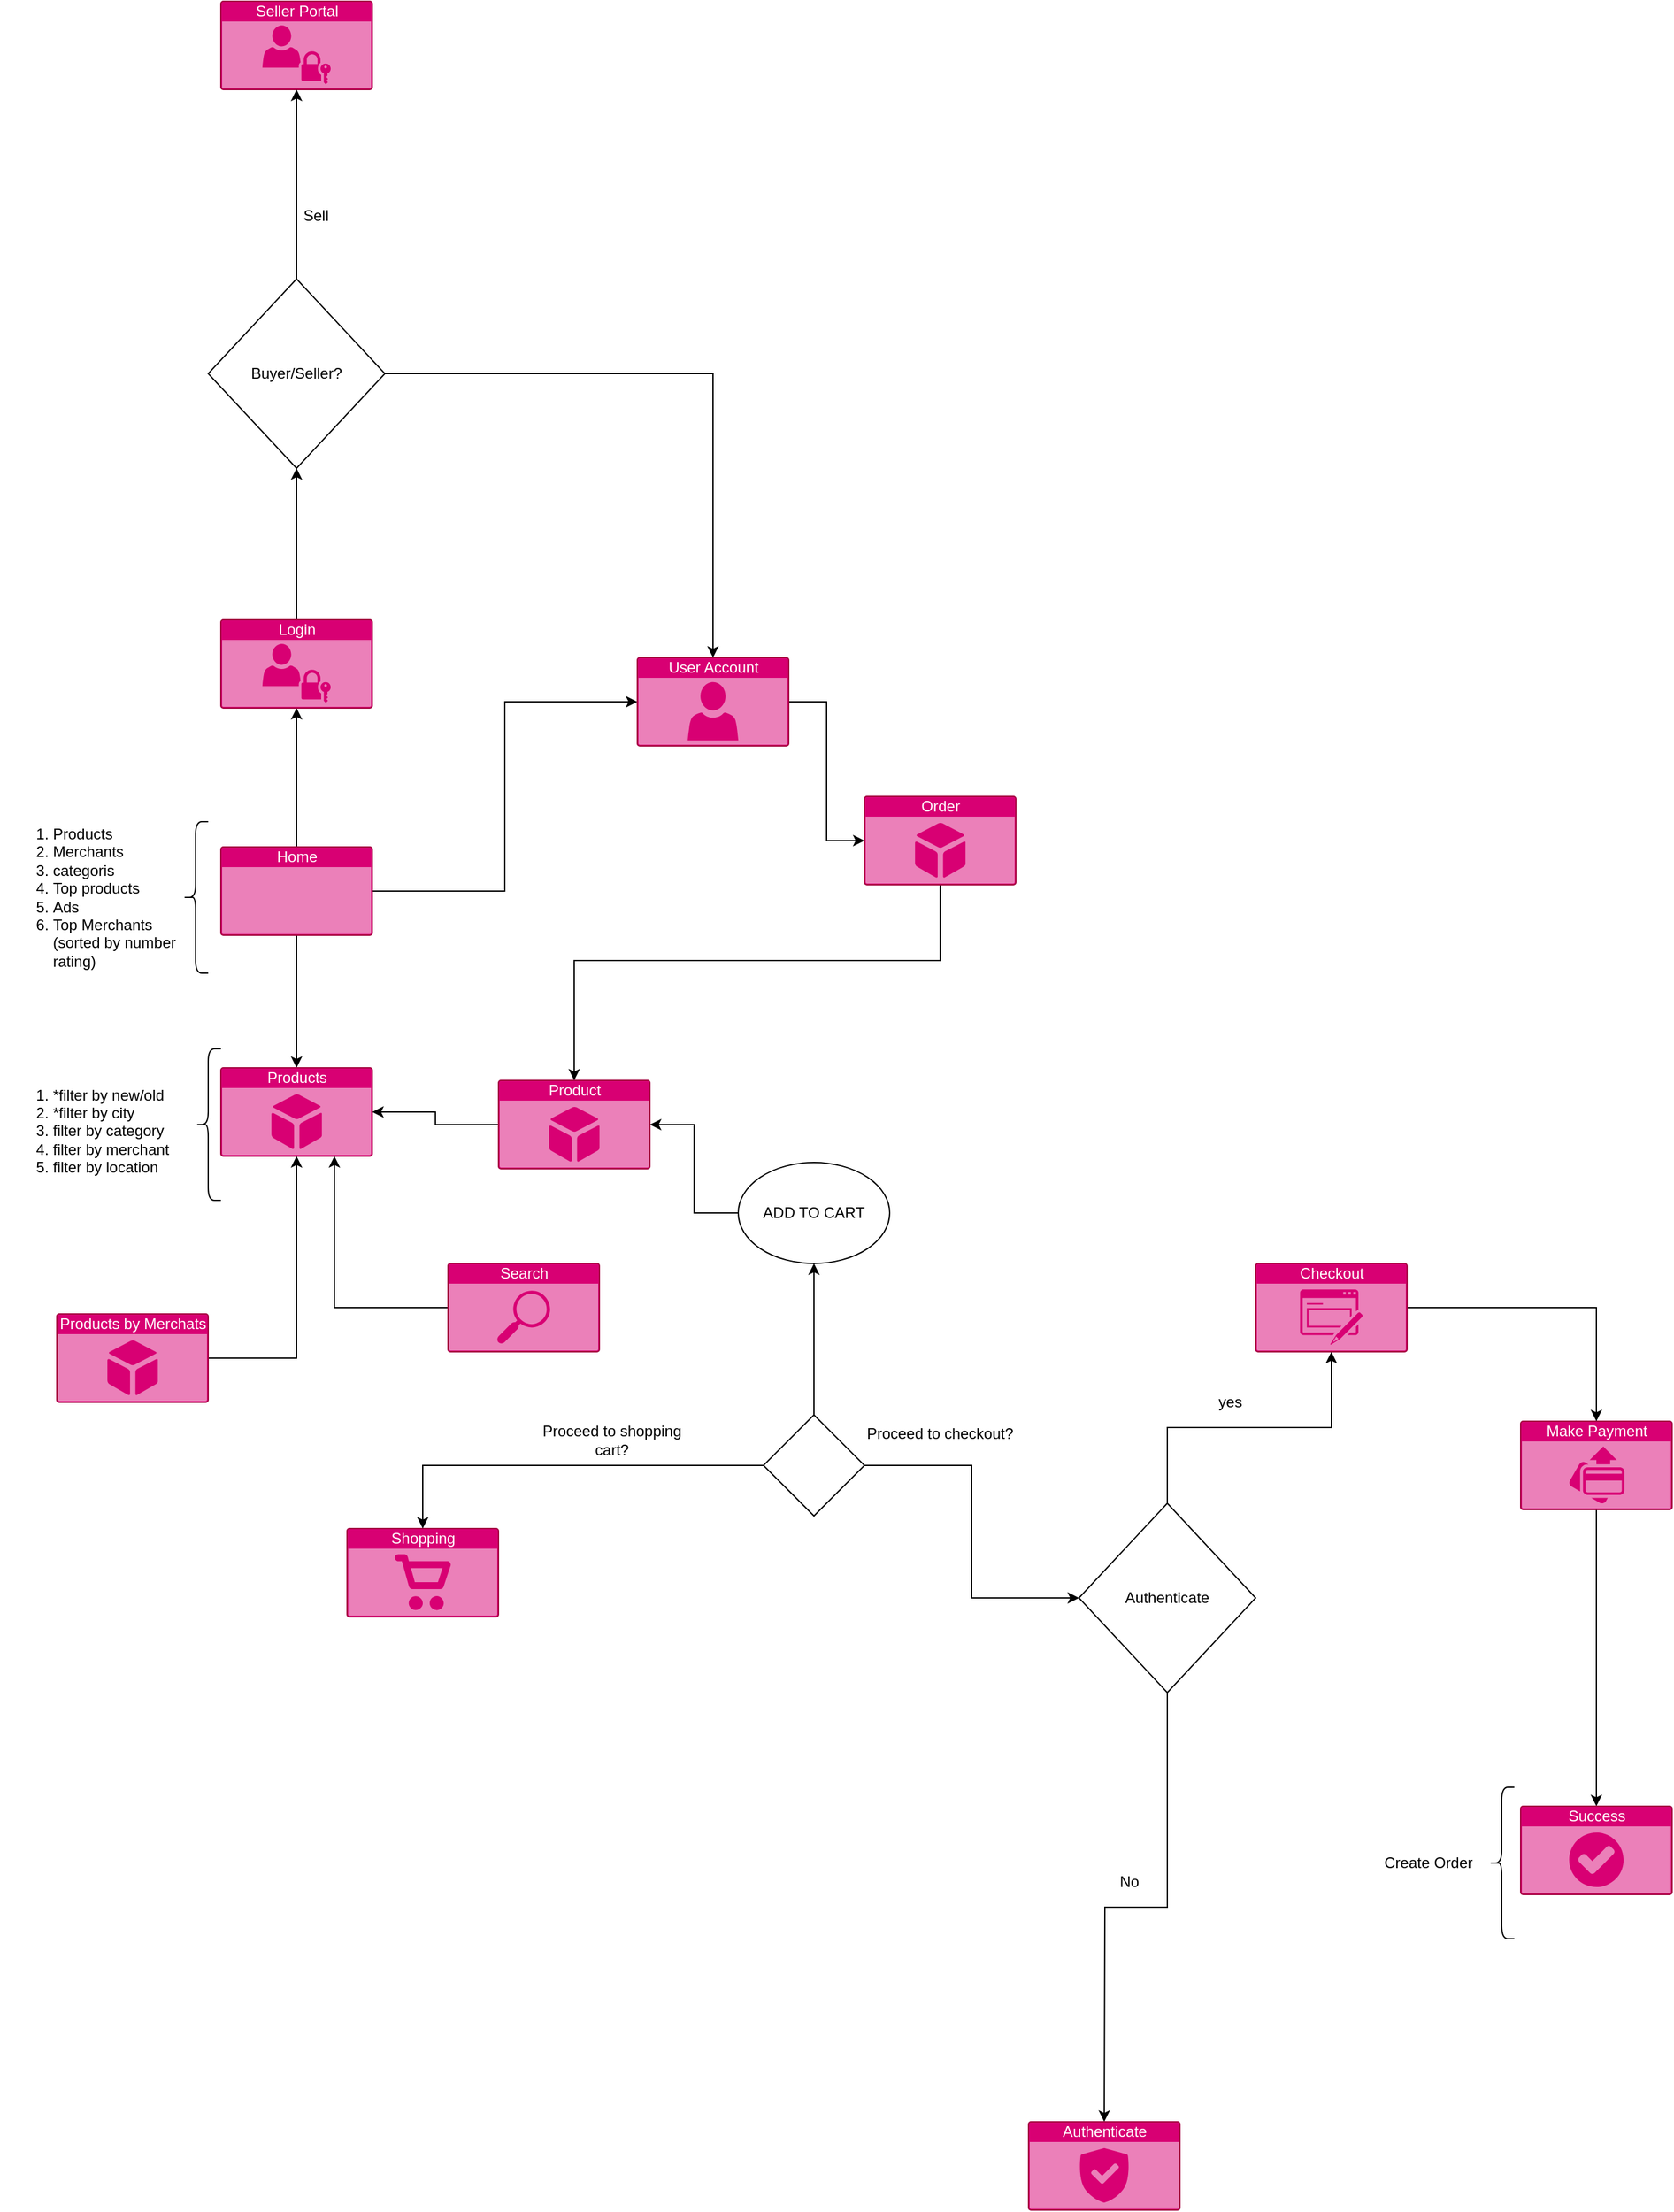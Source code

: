 <mxfile version="13.6.5">
    <diagram id="6hGFLwfOUW9BJ-s0fimq" name="Page-1">
        <mxGraphModel dx="1095" dy="1861" grid="1" gridSize="10" guides="1" tooltips="1" connect="1" arrows="1" fold="1" page="1" pageScale="1" pageWidth="827" pageHeight="1169" math="0" shadow="0">
            <root>
                <mxCell id="0"/>
                <mxCell id="1" parent="0"/>
                <mxCell id="5" style="edgeStyle=orthogonalEdgeStyle;rounded=0;orthogonalLoop=1;jettySize=auto;html=1;" parent="1" source="2" target="6" edge="1">
                    <mxGeometry relative="1" as="geometry">
                        <mxPoint x="260" y="450" as="targetPoint"/>
                    </mxGeometry>
                </mxCell>
                <mxCell id="47" style="edgeStyle=orthogonalEdgeStyle;rounded=0;orthogonalLoop=1;jettySize=auto;html=1;entryX=0;entryY=0.5;entryDx=0;entryDy=0;entryPerimeter=0;" edge="1" parent="1" source="2" target="37">
                    <mxGeometry relative="1" as="geometry"/>
                </mxCell>
                <mxCell id="52" style="edgeStyle=orthogonalEdgeStyle;rounded=0;orthogonalLoop=1;jettySize=auto;html=1;" edge="1" parent="1" source="2" target="51">
                    <mxGeometry relative="1" as="geometry"/>
                </mxCell>
                <mxCell id="2" value="Home" style="html=1;labelPosition=center;verticalLabelPosition=middle;verticalAlign=top;align=center;fontSize=12;outlineConnect=0;spacingTop=-6;shape=mxgraph.sitemap.page;fillColor=#d80073;strokeColor=#A50040;fontColor=#ffffff;" parent="1" vertex="1">
                    <mxGeometry x="200" y="240" width="120" height="70" as="geometry"/>
                </mxCell>
                <mxCell id="3" value="&lt;ol&gt;&lt;li&gt;Products&lt;/li&gt;&lt;li&gt;Merchants&lt;/li&gt;&lt;li&gt;categoris&lt;/li&gt;&lt;li&gt;Top products&lt;/li&gt;&lt;li&gt;Ads&lt;/li&gt;&lt;li&gt;Top Merchants (sorted by number rating)&lt;/li&gt;&lt;/ol&gt;" style="text;strokeColor=none;fillColor=none;html=1;whiteSpace=wrap;verticalAlign=middle;overflow=hidden;" parent="1" vertex="1">
                    <mxGeometry x="25" y="180" width="150" height="200" as="geometry"/>
                </mxCell>
                <mxCell id="4" value="" style="shape=curlyBracket;whiteSpace=wrap;html=1;rounded=1;" parent="1" vertex="1">
                    <mxGeometry x="170" y="220" width="20" height="120" as="geometry"/>
                </mxCell>
                <mxCell id="6" value="Products" style="html=1;labelPosition=center;verticalLabelPosition=middle;verticalAlign=top;align=center;fontSize=12;outlineConnect=0;spacingTop=-6;shape=mxgraph.sitemap.products;fillColor=#d80073;strokeColor=#A50040;fontColor=#ffffff;" parent="1" vertex="1">
                    <mxGeometry x="200" y="415" width="120" height="70" as="geometry"/>
                </mxCell>
                <mxCell id="8" value="&lt;ol&gt;&lt;li&gt;*filter by new/old&lt;/li&gt;&lt;li&gt;*filter by city&lt;/li&gt;&lt;li&gt;filter by category&lt;/li&gt;&lt;li&gt;filter by merchant&lt;/li&gt;&lt;li&gt;filter by location&lt;/li&gt;&lt;/ol&gt;" style="text;strokeColor=none;fillColor=none;html=1;whiteSpace=wrap;verticalAlign=middle;overflow=hidden;" parent="1" vertex="1">
                    <mxGeometry x="25" y="390" width="150" height="150" as="geometry"/>
                </mxCell>
                <mxCell id="10" style="edgeStyle=orthogonalEdgeStyle;rounded=0;orthogonalLoop=1;jettySize=auto;html=1;" parent="1" source="9" target="6" edge="1">
                    <mxGeometry relative="1" as="geometry"/>
                </mxCell>
                <mxCell id="9" value="Product" style="html=1;labelPosition=center;verticalLabelPosition=middle;verticalAlign=top;align=center;fontSize=12;outlineConnect=0;spacingTop=-6;shape=mxgraph.sitemap.products;fillColor=#d80073;strokeColor=#A50040;fontColor=#ffffff;" parent="1" vertex="1">
                    <mxGeometry x="420" y="425" width="120" height="70" as="geometry"/>
                </mxCell>
                <mxCell id="25" style="edgeStyle=orthogonalEdgeStyle;rounded=0;orthogonalLoop=1;jettySize=auto;html=1;" parent="1" source="11" target="24" edge="1">
                    <mxGeometry relative="1" as="geometry"/>
                </mxCell>
                <mxCell id="11" value="Make Payment" style="html=1;strokeColor=#A50040;fillColor=#d80073;labelPosition=center;verticalLabelPosition=middle;verticalAlign=top;align=center;fontSize=12;outlineConnect=0;spacingTop=-6;fontColor=#ffffff;shape=mxgraph.sitemap.payment;" parent="1" vertex="1">
                    <mxGeometry x="1230" y="695" width="120" height="70" as="geometry"/>
                </mxCell>
                <mxCell id="12" value="Shopping" style="html=1;strokeColor=#A50040;fillColor=#d80073;labelPosition=center;verticalLabelPosition=middle;verticalAlign=top;align=center;fontSize=12;outlineConnect=0;spacingTop=-6;fontColor=#ffffff;shape=mxgraph.sitemap.shopping;" parent="1" vertex="1">
                    <mxGeometry x="300" y="780" width="120" height="70" as="geometry"/>
                </mxCell>
                <mxCell id="14" style="edgeStyle=orthogonalEdgeStyle;rounded=0;orthogonalLoop=1;jettySize=auto;html=1;" parent="1" source="13" target="9" edge="1">
                    <mxGeometry relative="1" as="geometry"/>
                </mxCell>
                <mxCell id="13" value="ADD TO CART" style="ellipse;whiteSpace=wrap;html=1;" parent="1" vertex="1">
                    <mxGeometry x="610" y="490" width="120" height="80" as="geometry"/>
                </mxCell>
                <mxCell id="16" style="edgeStyle=orthogonalEdgeStyle;rounded=0;orthogonalLoop=1;jettySize=auto;html=1;" parent="1" source="15" target="13" edge="1">
                    <mxGeometry relative="1" as="geometry"/>
                </mxCell>
                <mxCell id="18" style="edgeStyle=orthogonalEdgeStyle;rounded=0;orthogonalLoop=1;jettySize=auto;html=1;" parent="1" source="15" target="12" edge="1">
                    <mxGeometry relative="1" as="geometry"/>
                </mxCell>
                <mxCell id="22" style="edgeStyle=orthogonalEdgeStyle;rounded=0;orthogonalLoop=1;jettySize=auto;html=1;entryX=0;entryY=0.5;entryDx=0;entryDy=0;" parent="1" source="15" target="26" edge="1">
                    <mxGeometry relative="1" as="geometry"/>
                </mxCell>
                <mxCell id="15" value="" style="rhombus;whiteSpace=wrap;html=1;" parent="1" vertex="1">
                    <mxGeometry x="630" y="690" width="80" height="80" as="geometry"/>
                </mxCell>
                <mxCell id="17" value="Proceed to shopping cart?" style="text;html=1;strokeColor=none;fillColor=none;align=center;verticalAlign=middle;whiteSpace=wrap;rounded=0;" parent="1" vertex="1">
                    <mxGeometry x="450" y="700" width="120" height="20" as="geometry"/>
                </mxCell>
                <mxCell id="19" value="Proceed to checkout?" style="text;html=1;strokeColor=none;fillColor=none;align=center;verticalAlign=middle;whiteSpace=wrap;rounded=0;" parent="1" vertex="1">
                    <mxGeometry x="710" y="695" width="120" height="20" as="geometry"/>
                </mxCell>
                <mxCell id="23" style="edgeStyle=orthogonalEdgeStyle;rounded=0;orthogonalLoop=1;jettySize=auto;html=1;" parent="1" source="21" target="11" edge="1">
                    <mxGeometry relative="1" as="geometry"/>
                </mxCell>
                <mxCell id="21" value="Checkout" style="html=1;strokeColor=#A50040;fillColor=#d80073;labelPosition=center;verticalLabelPosition=middle;verticalAlign=top;align=center;fontSize=12;outlineConnect=0;spacingTop=-6;fontColor=#ffffff;shape=mxgraph.sitemap.form;" parent="1" vertex="1">
                    <mxGeometry x="1020" y="570" width="120" height="70" as="geometry"/>
                </mxCell>
                <mxCell id="24" value="Success" style="html=1;strokeColor=#A50040;fillColor=#d80073;labelPosition=center;verticalLabelPosition=middle;verticalAlign=top;align=center;fontSize=12;outlineConnect=0;spacingTop=-6;fontColor=#ffffff;shape=mxgraph.sitemap.success;" parent="1" vertex="1">
                    <mxGeometry x="1230" y="1000" width="120" height="70" as="geometry"/>
                </mxCell>
                <mxCell id="27" style="edgeStyle=orthogonalEdgeStyle;rounded=0;orthogonalLoop=1;jettySize=auto;html=1;" parent="1" source="26" target="21" edge="1">
                    <mxGeometry relative="1" as="geometry"/>
                </mxCell>
                <mxCell id="29" style="edgeStyle=orthogonalEdgeStyle;rounded=0;orthogonalLoop=1;jettySize=auto;html=1;" parent="1" source="26" edge="1">
                    <mxGeometry relative="1" as="geometry">
                        <mxPoint x="900" y="1250" as="targetPoint"/>
                    </mxGeometry>
                </mxCell>
                <mxCell id="26" value="Authenticate" style="rhombus;whiteSpace=wrap;html=1;" parent="1" vertex="1">
                    <mxGeometry x="880" y="760" width="140" height="150" as="geometry"/>
                </mxCell>
                <mxCell id="28" value="yes" style="text;html=1;strokeColor=none;fillColor=none;align=center;verticalAlign=middle;whiteSpace=wrap;rounded=0;" parent="1" vertex="1">
                    <mxGeometry x="940" y="670" width="120" height="20" as="geometry"/>
                </mxCell>
                <mxCell id="31" value="No" style="text;html=1;strokeColor=none;fillColor=none;align=center;verticalAlign=middle;whiteSpace=wrap;rounded=0;" parent="1" vertex="1">
                    <mxGeometry x="860" y="1050" width="120" height="20" as="geometry"/>
                </mxCell>
                <mxCell id="32" value="Authenticate" style="html=1;strokeColor=#A50040;fillColor=#d80073;labelPosition=center;verticalLabelPosition=middle;verticalAlign=top;align=center;fontSize=12;outlineConnect=0;spacingTop=-6;fontColor=#ffffff;shape=mxgraph.sitemap.security;" parent="1" vertex="1">
                    <mxGeometry x="840" y="1250" width="120" height="70" as="geometry"/>
                </mxCell>
                <mxCell id="33" value="" style="shape=curlyBracket;whiteSpace=wrap;html=1;rounded=1;" parent="1" vertex="1">
                    <mxGeometry x="180" y="400" width="20" height="120" as="geometry"/>
                </mxCell>
                <mxCell id="35" value="" style="shape=curlyBracket;whiteSpace=wrap;html=1;rounded=1;" parent="1" vertex="1">
                    <mxGeometry x="1205" y="985" width="20" height="120" as="geometry"/>
                </mxCell>
                <mxCell id="36" value="&lt;div&gt;Create Order&lt;/div&gt;" style="text;strokeColor=none;fillColor=none;html=1;whiteSpace=wrap;verticalAlign=middle;overflow=hidden;" parent="1" vertex="1">
                    <mxGeometry x="1120" y="990" width="150" height="110" as="geometry"/>
                </mxCell>
                <mxCell id="40" style="edgeStyle=orthogonalEdgeStyle;rounded=0;orthogonalLoop=1;jettySize=auto;html=1;entryX=0;entryY=0.5;entryDx=0;entryDy=0;entryPerimeter=0;" parent="1" source="37" target="39" edge="1">
                    <mxGeometry relative="1" as="geometry"/>
                </mxCell>
                <mxCell id="37" value="User Account" style="html=1;strokeColor=#A50040;fillColor=#d80073;labelPosition=center;verticalLabelPosition=middle;verticalAlign=top;align=center;fontSize=12;outlineConnect=0;spacingTop=-6;fontColor=#ffffff;shape=mxgraph.sitemap.user;" parent="1" vertex="1">
                    <mxGeometry x="530" y="90" width="120" height="70" as="geometry"/>
                </mxCell>
                <mxCell id="41" style="edgeStyle=orthogonalEdgeStyle;rounded=0;orthogonalLoop=1;jettySize=auto;html=1;" parent="1" source="39" target="9" edge="1">
                    <mxGeometry relative="1" as="geometry">
                        <Array as="points">
                            <mxPoint x="770" y="330"/>
                            <mxPoint x="480" y="330"/>
                        </Array>
                    </mxGeometry>
                </mxCell>
                <mxCell id="39" value="Order" style="html=1;labelPosition=center;verticalLabelPosition=middle;verticalAlign=top;align=center;fontSize=12;outlineConnect=0;spacingTop=-6;shape=mxgraph.sitemap.products;fillColor=#d80073;strokeColor=#A50040;fontColor=#ffffff;" parent="1" vertex="1">
                    <mxGeometry x="710" y="200" width="120" height="70" as="geometry"/>
                </mxCell>
                <mxCell id="43" style="edgeStyle=orthogonalEdgeStyle;rounded=0;orthogonalLoop=1;jettySize=auto;html=1;" edge="1" parent="1" source="42" target="6">
                    <mxGeometry relative="1" as="geometry"/>
                </mxCell>
                <mxCell id="42" value="Products by Merchats" style="html=1;labelPosition=center;verticalLabelPosition=middle;verticalAlign=top;align=center;fontSize=12;outlineConnect=0;spacingTop=-6;shape=mxgraph.sitemap.products;fillColor=#d80073;strokeColor=#A50040;fontColor=#ffffff;" vertex="1" parent="1">
                    <mxGeometry x="70" y="610" width="120" height="70" as="geometry"/>
                </mxCell>
                <mxCell id="45" style="edgeStyle=orthogonalEdgeStyle;rounded=0;orthogonalLoop=1;jettySize=auto;html=1;entryX=0.75;entryY=1;entryDx=0;entryDy=0;entryPerimeter=0;" edge="1" parent="1" source="44" target="6">
                    <mxGeometry relative="1" as="geometry"/>
                </mxCell>
                <mxCell id="44" value="Search" style="html=1;strokeColor=#A50040;fillColor=#d80073;labelPosition=center;verticalLabelPosition=middle;verticalAlign=top;align=center;fontSize=12;outlineConnect=0;spacingTop=-6;fontColor=#ffffff;shape=mxgraph.sitemap.search;" vertex="1" parent="1">
                    <mxGeometry x="380" y="570" width="120" height="70" as="geometry"/>
                </mxCell>
                <mxCell id="46" value="Seller Portal" style="html=1;strokeColor=#A50040;fillColor=#d80073;labelPosition=center;verticalLabelPosition=middle;verticalAlign=top;align=center;fontSize=12;outlineConnect=0;spacingTop=-6;fontColor=#ffffff;shape=mxgraph.sitemap.login;" vertex="1" parent="1">
                    <mxGeometry x="200" y="-430" width="120" height="70" as="geometry"/>
                </mxCell>
                <mxCell id="56" style="edgeStyle=orthogonalEdgeStyle;rounded=0;orthogonalLoop=1;jettySize=auto;html=1;" edge="1" parent="1" source="48" target="46">
                    <mxGeometry relative="1" as="geometry"/>
                </mxCell>
                <mxCell id="57" style="edgeStyle=orthogonalEdgeStyle;rounded=0;orthogonalLoop=1;jettySize=auto;html=1;" edge="1" parent="1" source="48" target="37">
                    <mxGeometry relative="1" as="geometry"/>
                </mxCell>
                <mxCell id="48" value="Buyer/Seller?" style="rhombus;whiteSpace=wrap;html=1;" vertex="1" parent="1">
                    <mxGeometry x="190" y="-210" width="140" height="150" as="geometry"/>
                </mxCell>
                <mxCell id="53" style="edgeStyle=orthogonalEdgeStyle;rounded=0;orthogonalLoop=1;jettySize=auto;html=1;entryX=0.5;entryY=1;entryDx=0;entryDy=0;" edge="1" parent="1" source="51" target="48">
                    <mxGeometry relative="1" as="geometry"/>
                </mxCell>
                <mxCell id="51" value="Login" style="html=1;strokeColor=#A50040;fillColor=#d80073;labelPosition=center;verticalLabelPosition=middle;verticalAlign=top;align=center;fontSize=12;outlineConnect=0;spacingTop=-6;fontColor=#ffffff;shape=mxgraph.sitemap.login;" vertex="1" parent="1">
                    <mxGeometry x="200" y="60" width="120" height="70" as="geometry"/>
                </mxCell>
                <mxCell id="55" value="Sell" style="text;html=1;align=center;verticalAlign=middle;resizable=0;points=[];autosize=1;" vertex="1" parent="1">
                    <mxGeometry x="260" y="-270" width="30" height="20" as="geometry"/>
                </mxCell>
            </root>
        </mxGraphModel>
    </diagram>
</mxfile>
